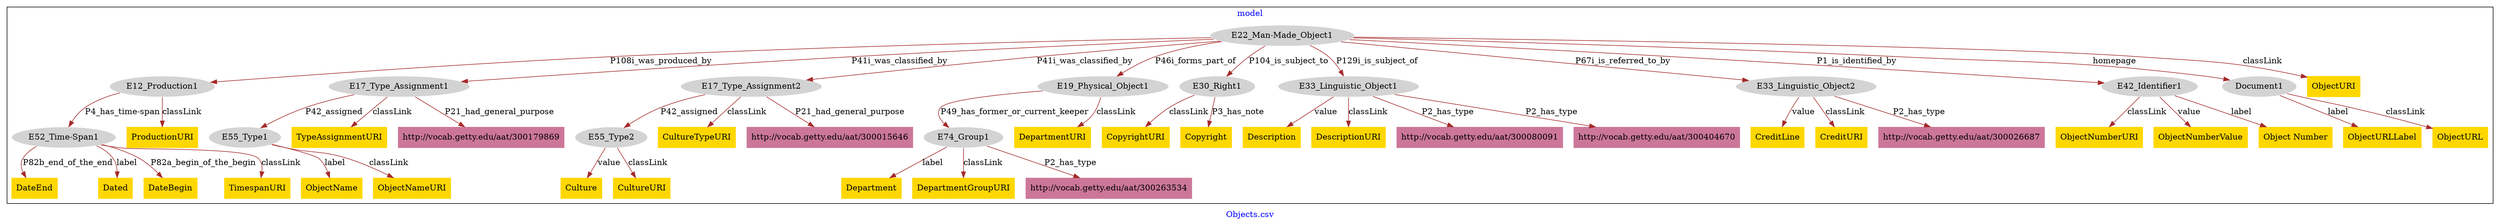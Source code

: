 digraph n0 {
fontcolor="blue"
remincross="true"
label="Objects.csv"
subgraph cluster {
label="model"
n2[style="filled",color="white",fillcolor="lightgray",label="E12_Production1"];
n3[style="filled",color="white",fillcolor="lightgray",label="E52_Time-Span1"];
n4[style="filled",color="white",fillcolor="lightgray",label="E17_Type_Assignment1"];
n5[style="filled",color="white",fillcolor="lightgray",label="E55_Type1"];
n6[style="filled",color="white",fillcolor="lightgray",label="E17_Type_Assignment2"];
n7[style="filled",color="white",fillcolor="lightgray",label="E55_Type2"];
n8[style="filled",color="white",fillcolor="lightgray",label="E19_Physical_Object1"];
n9[style="filled",color="white",fillcolor="lightgray",label="E74_Group1"];
n10[style="filled",color="white",fillcolor="lightgray",label="E22_Man-Made_Object1"];
n11[style="filled",color="white",fillcolor="lightgray",label="E30_Right1"];
n12[style="filled",color="white",fillcolor="lightgray",label="E33_Linguistic_Object1"];
n13[style="filled",color="white",fillcolor="lightgray",label="E33_Linguistic_Object2"];
n14[style="filled",color="white",fillcolor="lightgray",label="E42_Identifier1"];
n15[style="filled",color="white",fillcolor="lightgray",label="Document1"];
n16[shape="plaintext",style="filled",fillcolor="gold",label="DateEnd"];
n17[shape="plaintext",style="filled",fillcolor="gold",label="CopyrightURI"];
n18[shape="plaintext",style="filled",fillcolor="gold",label="Culture"];
n19[shape="plaintext",style="filled",fillcolor="gold",label="Description"];
n20[shape="plaintext",style="filled",fillcolor="gold",label="Department"];
n21[shape="plaintext",style="filled",fillcolor="gold",label="CultureURI"];
n22[shape="plaintext",style="filled",fillcolor="gold",label="CreditLine"];
n23[shape="plaintext",style="filled",fillcolor="gold",label="DescriptionURI"];
n24[shape="plaintext",style="filled",fillcolor="gold",label="ObjectURLLabel"];
n25[shape="plaintext",style="filled",fillcolor="gold",label="ObjectNumberURI"];
n26[shape="plaintext",style="filled",fillcolor="gold",label="ProductionURI"];
n27[shape="plaintext",style="filled",fillcolor="gold",label="ObjectName"];
n28[shape="plaintext",style="filled",fillcolor="gold",label="ObjectNameURI"];
n29[shape="plaintext",style="filled",fillcolor="gold",label="Dated"];
n30[shape="plaintext",style="filled",fillcolor="gold",label="DateBegin"];
n31[shape="plaintext",style="filled",fillcolor="gold",label="TimespanURI"];
n32[shape="plaintext",style="filled",fillcolor="gold",label="ObjectURI"];
n33[shape="plaintext",style="filled",fillcolor="gold",label="CreditURI"];
n34[shape="plaintext",style="filled",fillcolor="gold",label="CultureTypeURI"];
n35[shape="plaintext",style="filled",fillcolor="gold",label="DepartmentGroupURI"];
n36[shape="plaintext",style="filled",fillcolor="gold",label="DepartmentURI"];
n37[shape="plaintext",style="filled",fillcolor="gold",label="Copyright"];
n38[shape="plaintext",style="filled",fillcolor="gold",label="ObjectURL"];
n39[shape="plaintext",style="filled",fillcolor="gold",label="TypeAssignmentURI"];
n40[shape="plaintext",style="filled",fillcolor="gold",label="ObjectNumberValue"];
n41[shape="plaintext",style="filled",fillcolor="gold",label="Object Number"];
n42[shape="plaintext",style="filled",fillcolor="#CC7799",label="http://vocab.getty.edu/aat/300263534"];
n43[shape="plaintext",style="filled",fillcolor="#CC7799",label="http://vocab.getty.edu/aat/300080091"];
n44[shape="plaintext",style="filled",fillcolor="#CC7799",label="http://vocab.getty.edu/aat/300015646"];
n45[shape="plaintext",style="filled",fillcolor="#CC7799",label="http://vocab.getty.edu/aat/300404670"];
n46[shape="plaintext",style="filled",fillcolor="#CC7799",label="http://vocab.getty.edu/aat/300026687"];
n47[shape="plaintext",style="filled",fillcolor="#CC7799",label="http://vocab.getty.edu/aat/300179869"];
}
n2 -> n3[color="brown",fontcolor="black",label="P4_has_time-span"]
n4 -> n5[color="brown",fontcolor="black",label="P42_assigned"]
n6 -> n7[color="brown",fontcolor="black",label="P42_assigned"]
n8 -> n9[color="brown",fontcolor="black",label="P49_has_former_or_current_keeper"]
n10 -> n2[color="brown",fontcolor="black",label="P108i_was_produced_by"]
n10 -> n4[color="brown",fontcolor="black",label="P41i_was_classified_by"]
n10 -> n6[color="brown",fontcolor="black",label="P41i_was_classified_by"]
n10 -> n8[color="brown",fontcolor="black",label="P46i_forms_part_of"]
n10 -> n11[color="brown",fontcolor="black",label="P104_is_subject_to"]
n10 -> n12[color="brown",fontcolor="black",label="P129i_is_subject_of"]
n10 -> n13[color="brown",fontcolor="black",label="P67i_is_referred_to_by"]
n10 -> n14[color="brown",fontcolor="black",label="P1_is_identified_by"]
n10 -> n15[color="brown",fontcolor="black",label="homepage"]
n3 -> n16[color="brown",fontcolor="black",label="P82b_end_of_the_end"]
n11 -> n17[color="brown",fontcolor="black",label="classLink"]
n7 -> n18[color="brown",fontcolor="black",label="value"]
n12 -> n19[color="brown",fontcolor="black",label="value"]
n9 -> n20[color="brown",fontcolor="black",label="label"]
n7 -> n21[color="brown",fontcolor="black",label="classLink"]
n13 -> n22[color="brown",fontcolor="black",label="value"]
n12 -> n23[color="brown",fontcolor="black",label="classLink"]
n15 -> n24[color="brown",fontcolor="black",label="label"]
n14 -> n25[color="brown",fontcolor="black",label="classLink"]
n2 -> n26[color="brown",fontcolor="black",label="classLink"]
n5 -> n27[color="brown",fontcolor="black",label="label"]
n5 -> n28[color="brown",fontcolor="black",label="classLink"]
n3 -> n29[color="brown",fontcolor="black",label="label"]
n3 -> n30[color="brown",fontcolor="black",label="P82a_begin_of_the_begin"]
n3 -> n31[color="brown",fontcolor="black",label="classLink"]
n10 -> n32[color="brown",fontcolor="black",label="classLink"]
n13 -> n33[color="brown",fontcolor="black",label="classLink"]
n6 -> n34[color="brown",fontcolor="black",label="classLink"]
n9 -> n35[color="brown",fontcolor="black",label="classLink"]
n8 -> n36[color="brown",fontcolor="black",label="classLink"]
n11 -> n37[color="brown",fontcolor="black",label="P3_has_note"]
n15 -> n38[color="brown",fontcolor="black",label="classLink"]
n4 -> n39[color="brown",fontcolor="black",label="classLink"]
n14 -> n40[color="brown",fontcolor="black",label="value"]
n14 -> n41[color="brown",fontcolor="black",label="label"]
n9 -> n42[color="brown",fontcolor="black",label="P2_has_type"]
n12 -> n43[color="brown",fontcolor="black",label="P2_has_type"]
n6 -> n44[color="brown",fontcolor="black",label="P21_had_general_purpose"]
n12 -> n45[color="brown",fontcolor="black",label="P2_has_type"]
n13 -> n46[color="brown",fontcolor="black",label="P2_has_type"]
n4 -> n47[color="brown",fontcolor="black",label="P21_had_general_purpose"]
}
